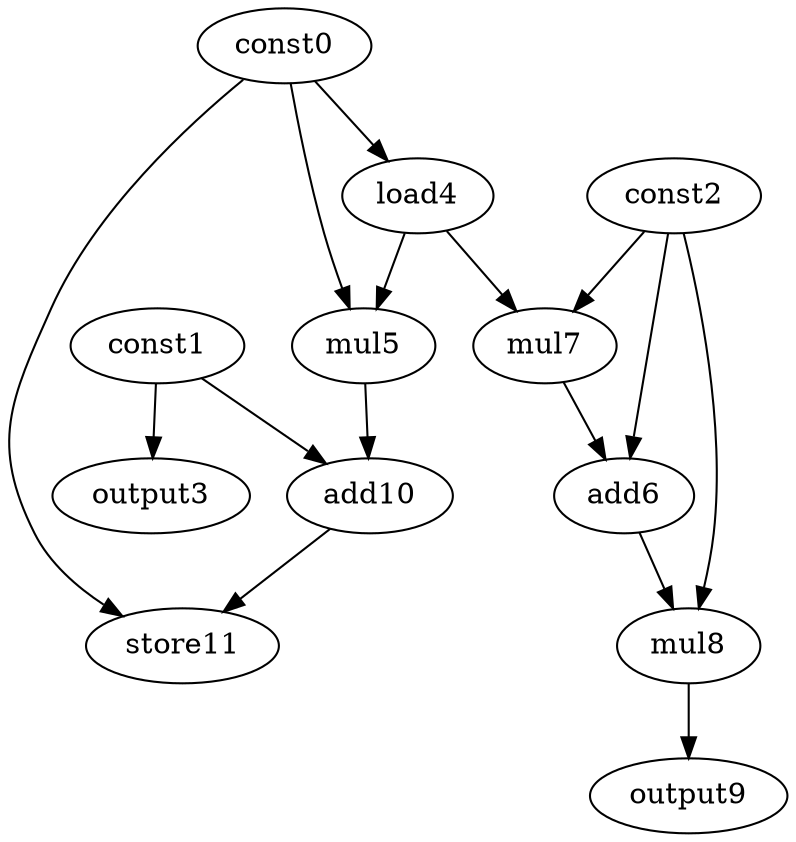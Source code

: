 digraph G { 
const0[opcode=const]; 
const1[opcode=const]; 
const2[opcode=const]; 
output3[opcode=output]; 
load4[opcode=load]; 
mul5[opcode=mul]; 
add6[opcode=add]; 
mul7[opcode=mul]; 
mul8[opcode=mul]; 
output9[opcode=output]; 
add10[opcode=add]; 
store11[opcode=store]; 
const1->output3[operand=0];
const0->load4[operand=0];
const0->mul5[operand=0];
load4->mul5[operand=1];
const2->mul7[operand=0];
load4->mul7[operand=1];
const2->add6[operand=0];
mul7->add6[operand=1];
const1->add10[operand=0];
mul5->add10[operand=1];
const2->mul8[operand=0];
add6->mul8[operand=1];
const0->store11[operand=0];
add10->store11[operand=1];
mul8->output9[operand=0];
}
